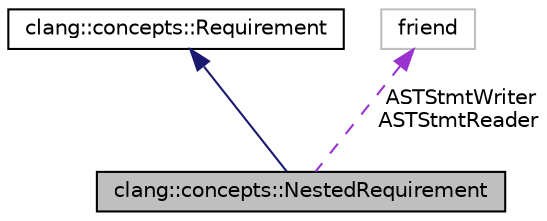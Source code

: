 digraph "clang::concepts::NestedRequirement"
{
 // LATEX_PDF_SIZE
  bgcolor="transparent";
  edge [fontname="Helvetica",fontsize="10",labelfontname="Helvetica",labelfontsize="10"];
  node [fontname="Helvetica",fontsize="10",shape=record];
  Node1 [label="clang::concepts::NestedRequirement",height=0.2,width=0.4,color="black", fillcolor="grey75", style="filled", fontcolor="black",tooltip="A requires-expression requirement which is satisfied when a general constraint expression is satisfie..."];
  Node2 -> Node1 [dir="back",color="midnightblue",fontsize="10",style="solid",fontname="Helvetica"];
  Node2 [label="clang::concepts::Requirement",height=0.2,width=0.4,color="black",URL="$classclang_1_1concepts_1_1Requirement.html",tooltip="A static requirement that can be used in a requires-expression to check properties of types and expre..."];
  Node3 -> Node1 [dir="back",color="darkorchid3",fontsize="10",style="dashed",label=" ASTStmtWriter\nASTStmtReader" ,fontname="Helvetica"];
  Node3 [label="friend",height=0.2,width=0.4,color="grey75",tooltip=" "];
}
